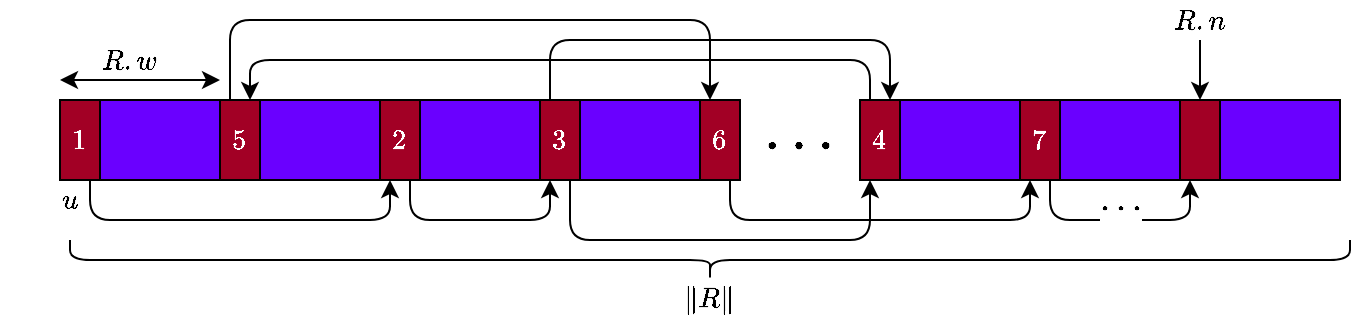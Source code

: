 <mxfile version="20.3.0" type="device"><diagram id="ggad0kYuKpVW5xMPQOEG" name="Page-1"><mxGraphModel dx="773" dy="774" grid="1" gridSize="10" guides="1" tooltips="1" connect="1" arrows="1" fold="1" page="1" pageScale="1" pageWidth="827" pageHeight="1169" math="1" shadow="0"><root><mxCell id="0"/><mxCell id="1" parent="0"/><mxCell id="XDQI-F5fvEXxex0Y_zii-1" style="edgeStyle=orthogonalEdgeStyle;rounded=1;orthogonalLoop=1;jettySize=auto;html=1;exitX=0.75;exitY=1;exitDx=0;exitDy=0;entryX=0.25;entryY=1;entryDx=0;entryDy=0;" edge="1" parent="1" source="XDQI-F5fvEXxex0Y_zii-2" target="XDQI-F5fvEXxex0Y_zii-6"><mxGeometry relative="1" as="geometry"/></mxCell><mxCell id="XDQI-F5fvEXxex0Y_zii-2" value="$$1$$" style="rounded=0;whiteSpace=wrap;html=1;fillColor=#a20025;fontColor=#ffffff;strokeColor=#000000;" vertex="1" parent="1"><mxGeometry x="80" y="60" width="20" height="40" as="geometry"/></mxCell><mxCell id="XDQI-F5fvEXxex0Y_zii-3" value="" style="rounded=0;whiteSpace=wrap;html=1;fillColor=#6a00ff;fontColor=#ffffff;strokeColor=#000000;" vertex="1" parent="1"><mxGeometry x="100" y="60" width="60" height="40" as="geometry"/></mxCell><mxCell id="XDQI-F5fvEXxex0Y_zii-31" style="edgeStyle=orthogonalEdgeStyle;rounded=1;orthogonalLoop=1;jettySize=auto;html=1;exitX=0.25;exitY=0;exitDx=0;exitDy=0;entryX=0.25;entryY=0;entryDx=0;entryDy=0;" edge="1" parent="1" source="XDQI-F5fvEXxex0Y_zii-4"><mxGeometry relative="1" as="geometry"><mxPoint x="405" y="60" as="targetPoint"/><Array as="points"><mxPoint x="165" y="20"/><mxPoint x="405" y="20"/></Array></mxGeometry></mxCell><mxCell id="XDQI-F5fvEXxex0Y_zii-4" value="$$5$$" style="rounded=0;whiteSpace=wrap;html=1;fillColor=#a20025;fontColor=#ffffff;strokeColor=#000000;" vertex="1" parent="1"><mxGeometry x="160" y="60" width="20" height="40" as="geometry"/></mxCell><mxCell id="XDQI-F5fvEXxex0Y_zii-5" style="edgeStyle=orthogonalEdgeStyle;rounded=1;orthogonalLoop=1;jettySize=auto;html=1;exitX=0.75;exitY=1;exitDx=0;exitDy=0;entryX=0.25;entryY=1;entryDx=0;entryDy=0;" edge="1" parent="1" source="XDQI-F5fvEXxex0Y_zii-6" target="XDQI-F5fvEXxex0Y_zii-9"><mxGeometry relative="1" as="geometry"/></mxCell><mxCell id="XDQI-F5fvEXxex0Y_zii-6" value="$$2$$" style="rounded=0;whiteSpace=wrap;html=1;fillColor=#a20025;fontColor=#ffffff;strokeColor=#000000;" vertex="1" parent="1"><mxGeometry x="240" y="60" width="20" height="40" as="geometry"/></mxCell><mxCell id="XDQI-F5fvEXxex0Y_zii-7" style="edgeStyle=orthogonalEdgeStyle;rounded=1;orthogonalLoop=1;jettySize=auto;html=1;exitX=0.75;exitY=1;exitDx=0;exitDy=0;entryX=0.25;entryY=1;entryDx=0;entryDy=0;" edge="1" parent="1" source="XDQI-F5fvEXxex0Y_zii-9" target="XDQI-F5fvEXxex0Y_zii-12"><mxGeometry relative="1" as="geometry"><Array as="points"><mxPoint x="335" y="130"/><mxPoint x="485" y="130"/></Array></mxGeometry></mxCell><mxCell id="XDQI-F5fvEXxex0Y_zii-8" style="edgeStyle=orthogonalEdgeStyle;rounded=1;orthogonalLoop=1;jettySize=auto;html=1;exitX=0.25;exitY=0;exitDx=0;exitDy=0;entryX=0.75;entryY=0;entryDx=0;entryDy=0;" edge="1" parent="1" source="XDQI-F5fvEXxex0Y_zii-9" target="XDQI-F5fvEXxex0Y_zii-12"><mxGeometry relative="1" as="geometry"><mxPoint x="510" y="20" as="targetPoint"/><Array as="points"><mxPoint x="325" y="30"/><mxPoint x="495" y="30"/></Array></mxGeometry></mxCell><mxCell id="XDQI-F5fvEXxex0Y_zii-9" value="$$3$$" style="rounded=0;whiteSpace=wrap;html=1;fillColor=#a20025;fontColor=#ffffff;strokeColor=#000000;" vertex="1" parent="1"><mxGeometry x="320" y="60" width="20" height="40" as="geometry"/></mxCell><mxCell id="XDQI-F5fvEXxex0Y_zii-11" style="edgeStyle=orthogonalEdgeStyle;rounded=1;orthogonalLoop=1;jettySize=auto;html=1;exitX=0.25;exitY=0;exitDx=0;exitDy=0;entryX=0.75;entryY=0;entryDx=0;entryDy=0;" edge="1" parent="1" source="XDQI-F5fvEXxex0Y_zii-12" target="XDQI-F5fvEXxex0Y_zii-4"><mxGeometry relative="1" as="geometry"/></mxCell><mxCell id="XDQI-F5fvEXxex0Y_zii-12" value="$$4$$" style="rounded=0;whiteSpace=wrap;html=1;fillColor=#a20025;fontColor=#ffffff;strokeColor=#000000;" vertex="1" parent="1"><mxGeometry x="480" y="60" width="20" height="40" as="geometry"/></mxCell><mxCell id="XDQI-F5fvEXxex0Y_zii-13" value="$$\dots$$" style="edgeStyle=orthogonalEdgeStyle;rounded=1;orthogonalLoop=1;jettySize=auto;html=1;exitX=0.75;exitY=1;exitDx=0;exitDy=0;entryX=0.25;entryY=1;entryDx=0;entryDy=0;fontSize=15;" edge="1" parent="1" source="XDQI-F5fvEXxex0Y_zii-14" target="XDQI-F5fvEXxex0Y_zii-18"><mxGeometry y="10" relative="1" as="geometry"><mxPoint as="offset"/></mxGeometry></mxCell><mxCell id="XDQI-F5fvEXxex0Y_zii-14" value="$$7$$" style="rounded=0;whiteSpace=wrap;html=1;fillColor=#a20025;fontColor=#ffffff;strokeColor=#000000;" vertex="1" parent="1"><mxGeometry x="560" y="60" width="20" height="40" as="geometry"/></mxCell><mxCell id="XDQI-F5fvEXxex0Y_zii-15" value="$$u$$" style="text;html=1;strokeColor=none;fillColor=none;align=center;verticalAlign=middle;whiteSpace=wrap;rounded=0;" vertex="1" parent="1"><mxGeometry x="50" y="100" width="70" height="20" as="geometry"/></mxCell><mxCell id="XDQI-F5fvEXxex0Y_zii-16" value="$$R.w$$" style="text;html=1;strokeColor=none;fillColor=none;align=center;verticalAlign=middle;whiteSpace=wrap;rounded=0;" vertex="1" parent="1"><mxGeometry x="80" y="30" width="70" height="20" as="geometry"/></mxCell><mxCell id="XDQI-F5fvEXxex0Y_zii-17" value="" style="shape=curlyBracket;whiteSpace=wrap;html=1;rounded=1;flipH=1;rotation=90;" vertex="1" parent="1"><mxGeometry x="395" y="-180" width="20" height="640" as="geometry"/></mxCell><mxCell id="XDQI-F5fvEXxex0Y_zii-18" value="" style="rounded=0;whiteSpace=wrap;html=1;fillColor=#a20025;fontColor=#ffffff;strokeColor=#000000;" vertex="1" parent="1"><mxGeometry x="640" y="60" width="20" height="40" as="geometry"/></mxCell><mxCell id="XDQI-F5fvEXxex0Y_zii-34" style="edgeStyle=orthogonalEdgeStyle;rounded=1;orthogonalLoop=1;jettySize=auto;html=1;exitX=0.5;exitY=1;exitDx=0;exitDy=0;entryX=0.5;entryY=0;entryDx=0;entryDy=0;" edge="1" parent="1" source="XDQI-F5fvEXxex0Y_zii-19" target="XDQI-F5fvEXxex0Y_zii-18"><mxGeometry relative="1" as="geometry"/></mxCell><mxCell id="XDQI-F5fvEXxex0Y_zii-19" value="$$R.n$$" style="text;html=1;strokeColor=none;fillColor=none;align=center;verticalAlign=middle;whiteSpace=wrap;rounded=0;" vertex="1" parent="1"><mxGeometry x="615" y="10" width="70" height="20" as="geometry"/></mxCell><mxCell id="XDQI-F5fvEXxex0Y_zii-20" value="$$\| R \|$$" style="text;html=1;strokeColor=none;fillColor=none;align=center;verticalAlign=middle;whiteSpace=wrap;rounded=0;" vertex="1" parent="1"><mxGeometry x="370" y="150" width="70" height="20" as="geometry"/></mxCell><mxCell id="XDQI-F5fvEXxex0Y_zii-21" value="" style="rounded=0;whiteSpace=wrap;html=1;fillColor=#6a00ff;fontColor=#ffffff;strokeColor=#000000;" vertex="1" parent="1"><mxGeometry x="180" y="60" width="60" height="40" as="geometry"/></mxCell><mxCell id="XDQI-F5fvEXxex0Y_zii-22" value="" style="rounded=0;whiteSpace=wrap;html=1;fillColor=#6a00ff;fontColor=#ffffff;strokeColor=#000000;" vertex="1" parent="1"><mxGeometry x="260" y="60" width="60" height="40" as="geometry"/></mxCell><mxCell id="XDQI-F5fvEXxex0Y_zii-23" value="" style="rounded=0;whiteSpace=wrap;html=1;fillColor=#6a00ff;fontColor=#ffffff;strokeColor=#000000;" vertex="1" parent="1"><mxGeometry x="340" y="60" width="60" height="40" as="geometry"/></mxCell><mxCell id="XDQI-F5fvEXxex0Y_zii-24" value="" style="rounded=0;whiteSpace=wrap;html=1;fillColor=#6a00ff;fontColor=#ffffff;strokeColor=#000000;" vertex="1" parent="1"><mxGeometry x="500" y="60" width="60" height="40" as="geometry"/></mxCell><mxCell id="XDQI-F5fvEXxex0Y_zii-25" value="" style="rounded=0;whiteSpace=wrap;html=1;fillColor=#6a00ff;fontColor=#ffffff;strokeColor=#000000;" vertex="1" parent="1"><mxGeometry x="580" y="60" width="60" height="40" as="geometry"/></mxCell><mxCell id="XDQI-F5fvEXxex0Y_zii-26" value="" style="rounded=0;whiteSpace=wrap;html=1;fillColor=#6a00ff;fontColor=#ffffff;strokeColor=#000000;" vertex="1" parent="1"><mxGeometry x="660" y="60" width="60" height="40" as="geometry"/></mxCell><mxCell id="XDQI-F5fvEXxex0Y_zii-29" value="$$\dots$$" style="text;html=1;strokeColor=none;fillColor=none;align=center;verticalAlign=middle;whiteSpace=wrap;rounded=0;fontSize=25;" vertex="1" parent="1"><mxGeometry x="420" y="60" width="60" height="30" as="geometry"/></mxCell><mxCell id="XDQI-F5fvEXxex0Y_zii-33" style="edgeStyle=orthogonalEdgeStyle;rounded=1;orthogonalLoop=1;jettySize=auto;html=1;exitX=0.75;exitY=1;exitDx=0;exitDy=0;entryX=0.25;entryY=1;entryDx=0;entryDy=0;" edge="1" parent="1" source="XDQI-F5fvEXxex0Y_zii-32" target="XDQI-F5fvEXxex0Y_zii-14"><mxGeometry relative="1" as="geometry"/></mxCell><mxCell id="XDQI-F5fvEXxex0Y_zii-32" value="$$6$$" style="rounded=0;whiteSpace=wrap;html=1;fillColor=#a20025;fontColor=#ffffff;strokeColor=#000000;" vertex="1" parent="1"><mxGeometry x="400" y="60" width="20" height="40" as="geometry"/></mxCell><mxCell id="XDQI-F5fvEXxex0Y_zii-35" value="" style="endArrow=classic;startArrow=classic;html=1;rounded=1;" edge="1" parent="1"><mxGeometry width="50" height="50" relative="1" as="geometry"><mxPoint x="80" y="50" as="sourcePoint"/><mxPoint x="160" y="50" as="targetPoint"/></mxGeometry></mxCell></root></mxGraphModel></diagram></mxfile>